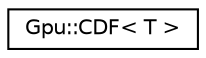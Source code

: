 digraph "Graphical Class Hierarchy"
{
  edge [fontname="Helvetica",fontsize="10",labelfontname="Helvetica",labelfontsize="10"];
  node [fontname="Helvetica",fontsize="10",shape=record];
  rankdir="LR";
  Node0 [label="Gpu::CDF\< T \>",height=0.2,width=0.4,color="black", fillcolor="white", style="filled",URL="$structGpu_1_1CDF.html"];
}
